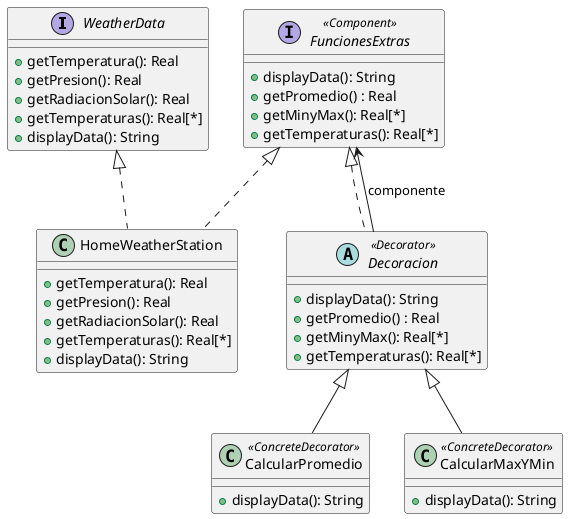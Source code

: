 @startuml Ejercicio19 
'Realmente lo estoy pensando pero es que nose
'Vuelvo aca para decir que sigo sin entenderlo. Osea o es un Adapter que ademas implementa mensajes nuevos, lo cual nose si esta bien. O sino realmente nose, proxy no tiene sentido y decorator entiendo que tampoco pq si fuera que solo es displayData se le podria concatenar lo que este retorne en el display data pero no tiene sentido. Comoposite no tiene sentido tampoco, Strategy? Entiendo que tampoco pq encima dijimos que el HomeWeatherStation no se puede modificar. 

WeatherData <|.. HomeWeatherStation
FuncionesExtras <|.. Decoracion
FuncionesExtras <-- Decoracion : componente
FuncionesExtras <|.. HomeWeatherStation
Decoracion <|-- CalcularPromedio
Decoracion <|-- CalcularMaxYMin


interface WeatherData{
    +getTemperatura(): Real 
    +getPresion(): Real 
    +getRadiacionSolar(): Real 
    +getTemperaturas(): Real[*]
    +displayData(): String    
}

class  HomeWeatherStation{
    +getTemperatura(): Real 
    +getPresion(): Real 
    +getRadiacionSolar(): Real 
    +getTemperaturas(): Real[*]
    +displayData(): String 
}

'Esta interface siento me queda rara aca, pq encima logicamente es raro que entienda displayData. Consultar.
interface FuncionesExtras <<Component>>{
    +displayData(): String 
    +getPromedio() : Real 
    +getMinyMax(): Real[*]
    +getTemperaturas(): Real[*]
}
'O estos solamente tienen el displayData, el tema es que sino me pasa como con el 18 que nose como hago para utilizar los getters de la otra clase. En este caso seria el metodo pero bueno es lo mismo.
abstract class Decoracion <<Decorator>>{
    +displayData(): String 
    +getPromedio() : Real 
    +getMinyMax(): Real[*]
    +getTemperaturas(): Real[*]
}
class CalcularPromedio <<ConcreteDecorator>>{
    +displayData(): String 
}

class CalcularMaxYMin <<ConcreteDecorator>>{
    +displayData(): String 
}


@enduml